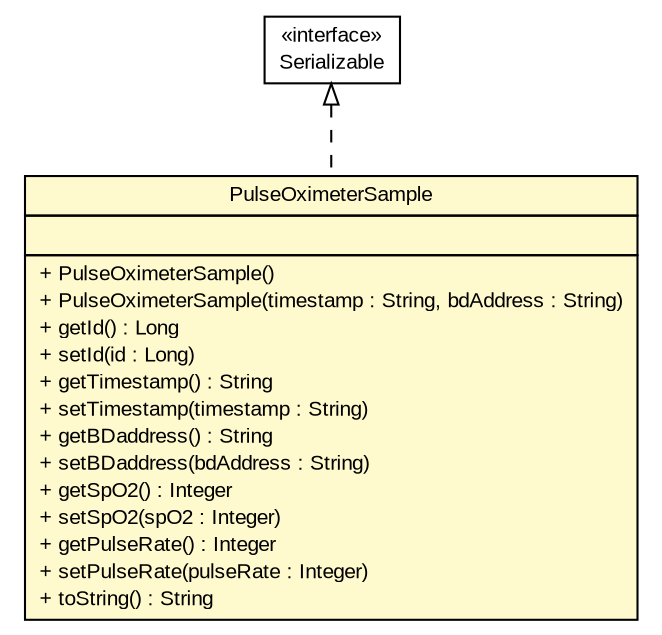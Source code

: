 #!/usr/local/bin/dot
#
# Class diagram 
# Generated by UMLGraph version R5_6 (http://www.umlgraph.org/)
#

digraph G {
	edge [fontname="arial",fontsize=10,labelfontname="arial",labelfontsize=10];
	node [fontname="arial",fontsize=10,shape=plaintext];
	nodesep=0.25;
	ranksep=0.5;
	// de.fhg.fit.biomos.sensorplatform.sample.PulseOximeterSample
	c4552 [label=<<table title="de.fhg.fit.biomos.sensorplatform.sample.PulseOximeterSample" border="0" cellborder="1" cellspacing="0" cellpadding="2" port="p" bgcolor="lemonChiffon" href="./PulseOximeterSample.html">
		<tr><td><table border="0" cellspacing="0" cellpadding="1">
<tr><td align="center" balign="center"> PulseOximeterSample </td></tr>
		</table></td></tr>
		<tr><td><table border="0" cellspacing="0" cellpadding="1">
<tr><td align="left" balign="left">  </td></tr>
		</table></td></tr>
		<tr><td><table border="0" cellspacing="0" cellpadding="1">
<tr><td align="left" balign="left"> + PulseOximeterSample() </td></tr>
<tr><td align="left" balign="left"> + PulseOximeterSample(timestamp : String, bdAddress : String) </td></tr>
<tr><td align="left" balign="left"> + getId() : Long </td></tr>
<tr><td align="left" balign="left"> + setId(id : Long) </td></tr>
<tr><td align="left" balign="left"> + getTimestamp() : String </td></tr>
<tr><td align="left" balign="left"> + setTimestamp(timestamp : String) </td></tr>
<tr><td align="left" balign="left"> + getBDaddress() : String </td></tr>
<tr><td align="left" balign="left"> + setBDaddress(bdAddress : String) </td></tr>
<tr><td align="left" balign="left"> + getSpO2() : Integer </td></tr>
<tr><td align="left" balign="left"> + setSpO2(spO2 : Integer) </td></tr>
<tr><td align="left" balign="left"> + getPulseRate() : Integer </td></tr>
<tr><td align="left" balign="left"> + setPulseRate(pulseRate : Integer) </td></tr>
<tr><td align="left" balign="left"> + toString() : String </td></tr>
		</table></td></tr>
		</table>>, URL="./PulseOximeterSample.html", fontname="arial", fontcolor="black", fontsize=10.0];
	//de.fhg.fit.biomos.sensorplatform.sample.PulseOximeterSample implements java.io.Serializable
	c4612:p -> c4552:p [dir=back,arrowtail=empty,style=dashed];
	// java.io.Serializable
	c4612 [label=<<table title="java.io.Serializable" border="0" cellborder="1" cellspacing="0" cellpadding="2" port="p" href="http://java.sun.com/j2se/1.4.2/docs/api/java/io/Serializable.html">
		<tr><td><table border="0" cellspacing="0" cellpadding="1">
<tr><td align="center" balign="center"> &#171;interface&#187; </td></tr>
<tr><td align="center" balign="center"> Serializable </td></tr>
		</table></td></tr>
		</table>>, URL="http://java.sun.com/j2se/1.4.2/docs/api/java/io/Serializable.html", fontname="arial", fontcolor="black", fontsize=10.0];
}

